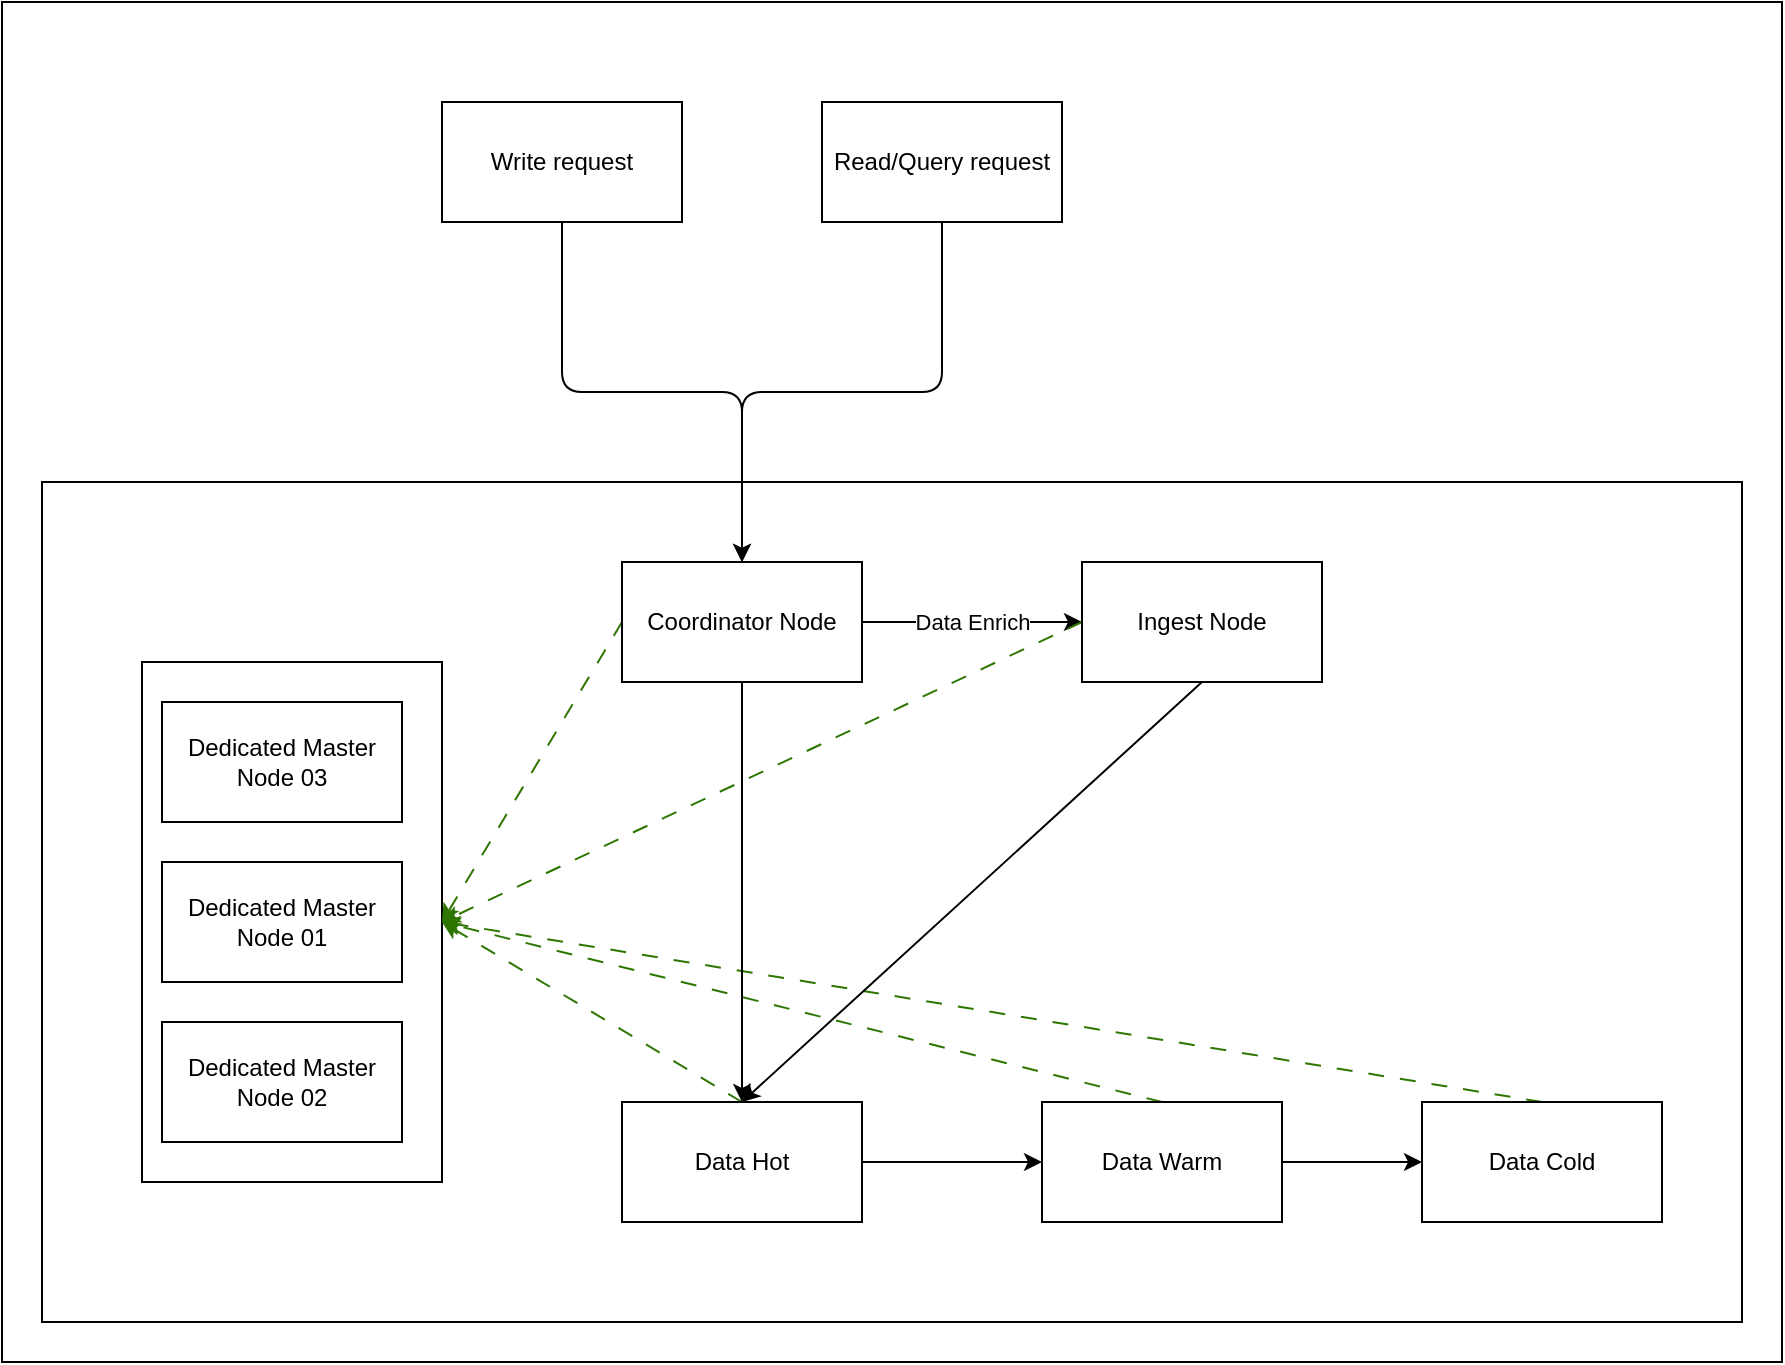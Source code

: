 <mxfile>
    <diagram id="IdzkyoMki1udB1nUqrRc" name="Page-1">
        <mxGraphModel dx="1037" dy="1600" grid="1" gridSize="10" guides="1" tooltips="1" connect="1" arrows="1" fold="1" page="1" pageScale="1" pageWidth="850" pageHeight="1100" math="0" shadow="0">
            <root>
                <mxCell id="0"/>
                <mxCell id="1" parent="0"/>
                <mxCell id="33" value="" style="whiteSpace=wrap;html=1;align=right;" vertex="1" parent="1">
                    <mxGeometry x="10" y="-170" width="890" height="680" as="geometry"/>
                </mxCell>
                <mxCell id="10" value="" style="whiteSpace=wrap;html=1;align=right;" parent="1" vertex="1">
                    <mxGeometry x="30" y="70" width="850" height="420" as="geometry"/>
                </mxCell>
                <mxCell id="26" value="" style="whiteSpace=wrap;html=1;" parent="1" vertex="1">
                    <mxGeometry x="80" y="160" width="150" height="260" as="geometry"/>
                </mxCell>
                <mxCell id="2" value="Dedicated Master Node 01" style="whiteSpace=wrap;html=1;" parent="1" vertex="1">
                    <mxGeometry x="90" y="260" width="120" height="60" as="geometry"/>
                </mxCell>
                <mxCell id="3" value="Dedicated Master Node 02" style="whiteSpace=wrap;html=1;" parent="1" vertex="1">
                    <mxGeometry x="90" y="340" width="120" height="60" as="geometry"/>
                </mxCell>
                <mxCell id="4" value="Dedicated Master Node 03" style="whiteSpace=wrap;html=1;" parent="1" vertex="1">
                    <mxGeometry x="90" y="180" width="120" height="60" as="geometry"/>
                </mxCell>
                <mxCell id="20" style="edgeStyle=none;html=1;exitX=1;exitY=0.5;exitDx=0;exitDy=0;entryX=0;entryY=0.5;entryDx=0;entryDy=0;" parent="1" source="5" target="6" edge="1">
                    <mxGeometry relative="1" as="geometry"/>
                </mxCell>
                <mxCell id="29" style="edgeStyle=none;html=1;exitX=0.5;exitY=0;exitDx=0;exitDy=0;entryX=1;entryY=0.5;entryDx=0;entryDy=0;dashed=1;dashPattern=8 8;fillColor=#60a917;strokeColor=#2D7600;" parent="1" source="5" target="26" edge="1">
                    <mxGeometry relative="1" as="geometry"/>
                </mxCell>
                <mxCell id="5" value="Data Hot" style="whiteSpace=wrap;html=1;" parent="1" vertex="1">
                    <mxGeometry x="320" y="380" width="120" height="60" as="geometry"/>
                </mxCell>
                <mxCell id="21" style="edgeStyle=none;html=1;exitX=1;exitY=0.5;exitDx=0;exitDy=0;entryX=0;entryY=0.5;entryDx=0;entryDy=0;" parent="1" source="6" target="7" edge="1">
                    <mxGeometry relative="1" as="geometry"/>
                </mxCell>
                <mxCell id="30" style="edgeStyle=none;html=1;exitX=0.5;exitY=0;exitDx=0;exitDy=0;entryX=1;entryY=0.5;entryDx=0;entryDy=0;dashed=1;dashPattern=8 8;fillColor=#60a917;strokeColor=#2D7600;" parent="1" source="6" target="26" edge="1">
                    <mxGeometry relative="1" as="geometry"/>
                </mxCell>
                <mxCell id="6" value="Data Warm" style="whiteSpace=wrap;html=1;" parent="1" vertex="1">
                    <mxGeometry x="530" y="380" width="120" height="60" as="geometry"/>
                </mxCell>
                <mxCell id="31" style="edgeStyle=none;html=1;exitX=0.5;exitY=0;exitDx=0;exitDy=0;dashed=1;dashPattern=8 8;entryX=1;entryY=0.5;entryDx=0;entryDy=0;fillColor=#60a917;strokeColor=#2D7600;" parent="1" source="7" target="26" edge="1">
                    <mxGeometry relative="1" as="geometry">
                        <mxPoint x="220" y="290" as="targetPoint"/>
                    </mxGeometry>
                </mxCell>
                <mxCell id="7" value="Data Cold" style="whiteSpace=wrap;html=1;" parent="1" vertex="1">
                    <mxGeometry x="720" y="380" width="120" height="60" as="geometry"/>
                </mxCell>
                <mxCell id="17" value="Data Enrich" style="edgeStyle=none;html=1;exitX=1;exitY=0.5;exitDx=0;exitDy=0;entryX=0;entryY=0.5;entryDx=0;entryDy=0;" parent="1" source="8" target="9" edge="1">
                    <mxGeometry relative="1" as="geometry"/>
                </mxCell>
                <mxCell id="18" style="edgeStyle=none;html=1;exitX=0.5;exitY=1;exitDx=0;exitDy=0;entryX=0.5;entryY=0;entryDx=0;entryDy=0;" parent="1" source="8" target="5" edge="1">
                    <mxGeometry relative="1" as="geometry"/>
                </mxCell>
                <mxCell id="27" style="edgeStyle=none;html=1;exitX=0;exitY=0.5;exitDx=0;exitDy=0;entryX=1;entryY=0.5;entryDx=0;entryDy=0;dashed=1;dashPattern=8 8;fillColor=#60a917;strokeColor=#2D7600;" parent="1" source="8" target="26" edge="1">
                    <mxGeometry relative="1" as="geometry"/>
                </mxCell>
                <mxCell id="8" value="Coordinator Node" style="whiteSpace=wrap;html=1;" parent="1" vertex="1">
                    <mxGeometry x="320" y="110" width="120" height="60" as="geometry"/>
                </mxCell>
                <mxCell id="19" style="edgeStyle=none;html=1;exitX=0.5;exitY=1;exitDx=0;exitDy=0;entryX=0.5;entryY=0;entryDx=0;entryDy=0;" parent="1" source="9" target="5" edge="1">
                    <mxGeometry relative="1" as="geometry"/>
                </mxCell>
                <mxCell id="28" style="edgeStyle=none;html=1;exitX=0;exitY=0.5;exitDx=0;exitDy=0;entryX=1;entryY=0.5;entryDx=0;entryDy=0;dashed=1;dashPattern=8 8;fillColor=#60a917;strokeColor=#2D7600;" parent="1" source="9" target="26" edge="1">
                    <mxGeometry relative="1" as="geometry"/>
                </mxCell>
                <mxCell id="9" value="Ingest Node" style="whiteSpace=wrap;html=1;" parent="1" vertex="1">
                    <mxGeometry x="550" y="110" width="120" height="60" as="geometry"/>
                </mxCell>
                <mxCell id="16" style="edgeStyle=orthogonalEdgeStyle;html=1;exitX=0.5;exitY=1;exitDx=0;exitDy=0;entryX=0.5;entryY=0;entryDx=0;entryDy=0;" parent="1" source="12" target="8" edge="1">
                    <mxGeometry relative="1" as="geometry"/>
                </mxCell>
                <mxCell id="12" value="Write request" style="whiteSpace=wrap;html=1;" parent="1" vertex="1">
                    <mxGeometry x="230" y="-120" width="120" height="60" as="geometry"/>
                </mxCell>
                <mxCell id="22" style="edgeStyle=orthogonalEdgeStyle;html=1;exitX=0.5;exitY=1;exitDx=0;exitDy=0;entryX=0.5;entryY=0;entryDx=0;entryDy=0;" parent="1" source="13" target="8" edge="1">
                    <mxGeometry relative="1" as="geometry"/>
                </mxCell>
                <mxCell id="13" value="Read/Query request" style="whiteSpace=wrap;html=1;" parent="1" vertex="1">
                    <mxGeometry x="420" y="-120" width="120" height="60" as="geometry"/>
                </mxCell>
            </root>
        </mxGraphModel>
    </diagram>
</mxfile>